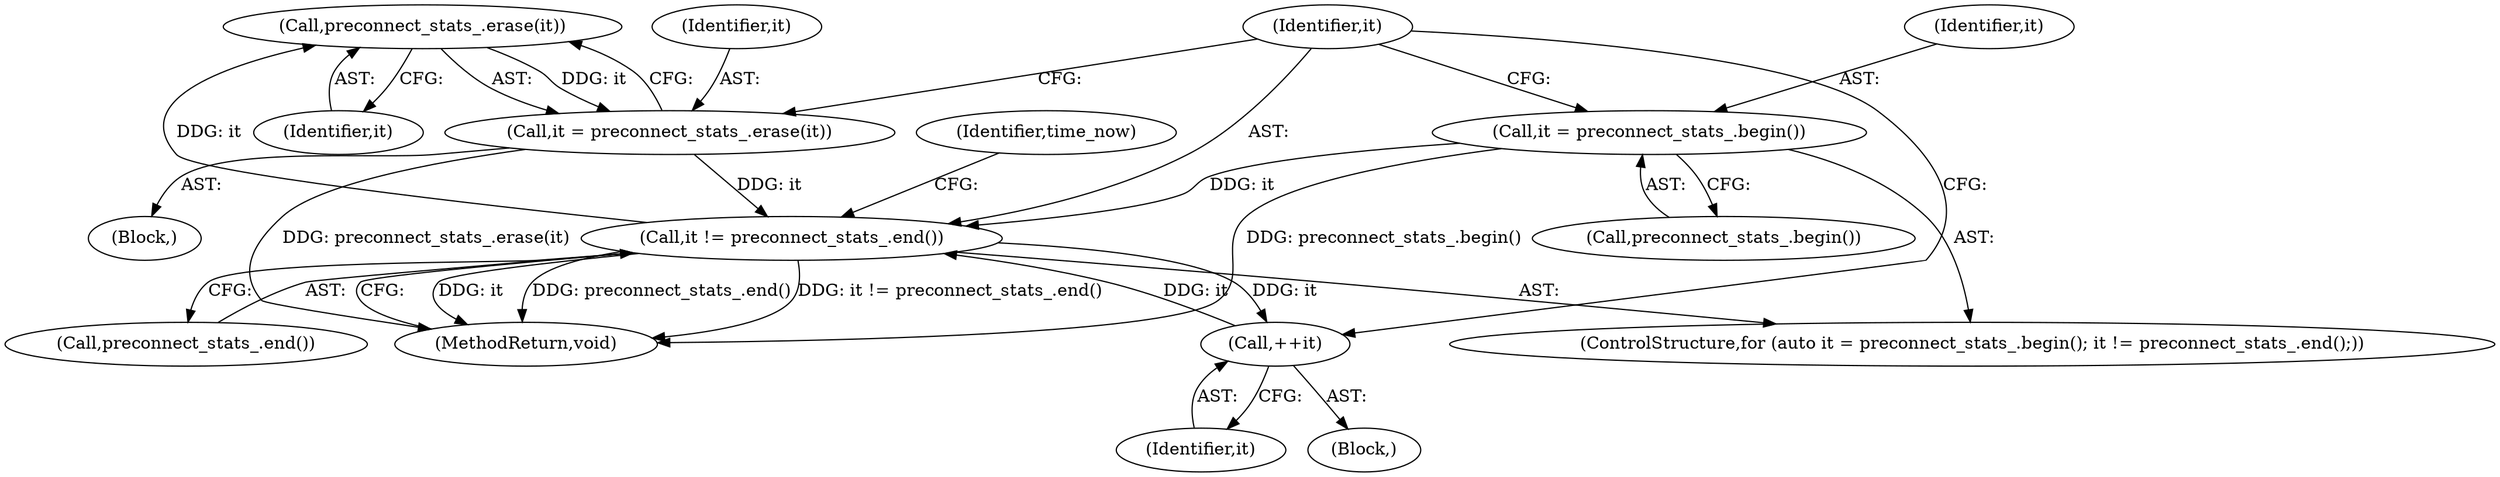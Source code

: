 digraph "0_Chrome_fec26ff33bf372476a70326f3669a35f34a9d474_2@API" {
"1000129" [label="(Call,preconnect_stats_.erase(it))"];
"1000111" [label="(Call,it != preconnect_stats_.end())"];
"1000133" [label="(Call,++it)"];
"1000127" [label="(Call,it = preconnect_stats_.erase(it))"];
"1000129" [label="(Call,preconnect_stats_.erase(it))"];
"1000108" [label="(Call,it = preconnect_stats_.begin())"];
"1000127" [label="(Call,it = preconnect_stats_.erase(it))"];
"1000133" [label="(Call,++it)"];
"1000129" [label="(Call,preconnect_stats_.erase(it))"];
"1000135" [label="(MethodReturn,void)"];
"1000134" [label="(Identifier,it)"];
"1000113" [label="(Call,preconnect_stats_.end())"];
"1000130" [label="(Identifier,it)"];
"1000128" [label="(Identifier,it)"];
"1000125" [label="(Block,)"];
"1000110" [label="(Call,preconnect_stats_.begin())"];
"1000111" [label="(Call,it != preconnect_stats_.end())"];
"1000108" [label="(Call,it = preconnect_stats_.begin())"];
"1000132" [label="(Block,)"];
"1000109" [label="(Identifier,it)"];
"1000106" [label="(ControlStructure,for (auto it = preconnect_stats_.begin(); it != preconnect_stats_.end();))"];
"1000118" [label="(Identifier,time_now)"];
"1000112" [label="(Identifier,it)"];
"1000129" -> "1000127"  [label="AST: "];
"1000129" -> "1000130"  [label="CFG: "];
"1000130" -> "1000129"  [label="AST: "];
"1000127" -> "1000129"  [label="CFG: "];
"1000129" -> "1000127"  [label="DDG: it"];
"1000111" -> "1000129"  [label="DDG: it"];
"1000111" -> "1000106"  [label="AST: "];
"1000111" -> "1000113"  [label="CFG: "];
"1000112" -> "1000111"  [label="AST: "];
"1000113" -> "1000111"  [label="AST: "];
"1000118" -> "1000111"  [label="CFG: "];
"1000135" -> "1000111"  [label="CFG: "];
"1000111" -> "1000135"  [label="DDG: it"];
"1000111" -> "1000135"  [label="DDG: preconnect_stats_.end()"];
"1000111" -> "1000135"  [label="DDG: it != preconnect_stats_.end()"];
"1000133" -> "1000111"  [label="DDG: it"];
"1000127" -> "1000111"  [label="DDG: it"];
"1000108" -> "1000111"  [label="DDG: it"];
"1000111" -> "1000133"  [label="DDG: it"];
"1000133" -> "1000132"  [label="AST: "];
"1000133" -> "1000134"  [label="CFG: "];
"1000134" -> "1000133"  [label="AST: "];
"1000112" -> "1000133"  [label="CFG: "];
"1000127" -> "1000125"  [label="AST: "];
"1000128" -> "1000127"  [label="AST: "];
"1000112" -> "1000127"  [label="CFG: "];
"1000127" -> "1000135"  [label="DDG: preconnect_stats_.erase(it)"];
"1000108" -> "1000106"  [label="AST: "];
"1000108" -> "1000110"  [label="CFG: "];
"1000109" -> "1000108"  [label="AST: "];
"1000110" -> "1000108"  [label="AST: "];
"1000112" -> "1000108"  [label="CFG: "];
"1000108" -> "1000135"  [label="DDG: preconnect_stats_.begin()"];
}
